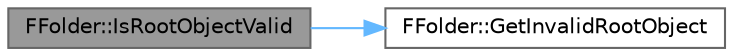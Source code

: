 digraph "FFolder::IsRootObjectValid"
{
 // INTERACTIVE_SVG=YES
 // LATEX_PDF_SIZE
  bgcolor="transparent";
  edge [fontname=Helvetica,fontsize=10,labelfontname=Helvetica,labelfontsize=10];
  node [fontname=Helvetica,fontsize=10,shape=box,height=0.2,width=0.4];
  rankdir="LR";
  Node1 [id="Node000001",label="FFolder::IsRootObjectValid",height=0.2,width=0.4,color="gray40", fillcolor="grey60", style="filled", fontcolor="black",tooltip=" "];
  Node1 -> Node2 [id="edge1_Node000001_Node000002",color="steelblue1",style="solid",tooltip=" "];
  Node2 [id="Node000002",label="FFolder::GetInvalidRootObject",height=0.2,width=0.4,color="grey40", fillcolor="white", style="filled",URL="$dc/d1d/structFFolder.html#ac1baa30a2ff3257e268778bccc680433",tooltip=" "];
}
